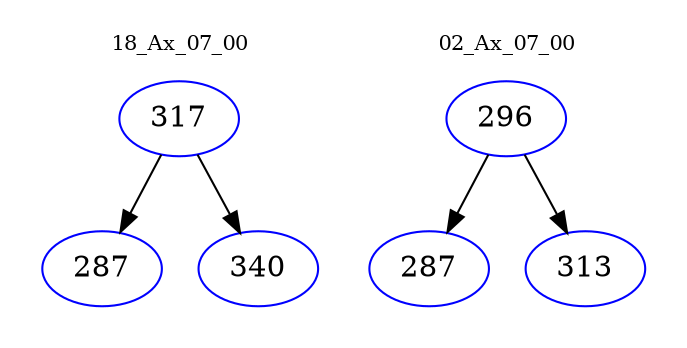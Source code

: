 digraph{
subgraph cluster_0 {
color = white
label = "18_Ax_07_00";
fontsize=10;
T0_317 [label="317", color="blue"]
T0_317 -> T0_287 [color="black"]
T0_287 [label="287", color="blue"]
T0_317 -> T0_340 [color="black"]
T0_340 [label="340", color="blue"]
}
subgraph cluster_1 {
color = white
label = "02_Ax_07_00";
fontsize=10;
T1_296 [label="296", color="blue"]
T1_296 -> T1_287 [color="black"]
T1_287 [label="287", color="blue"]
T1_296 -> T1_313 [color="black"]
T1_313 [label="313", color="blue"]
}
}
